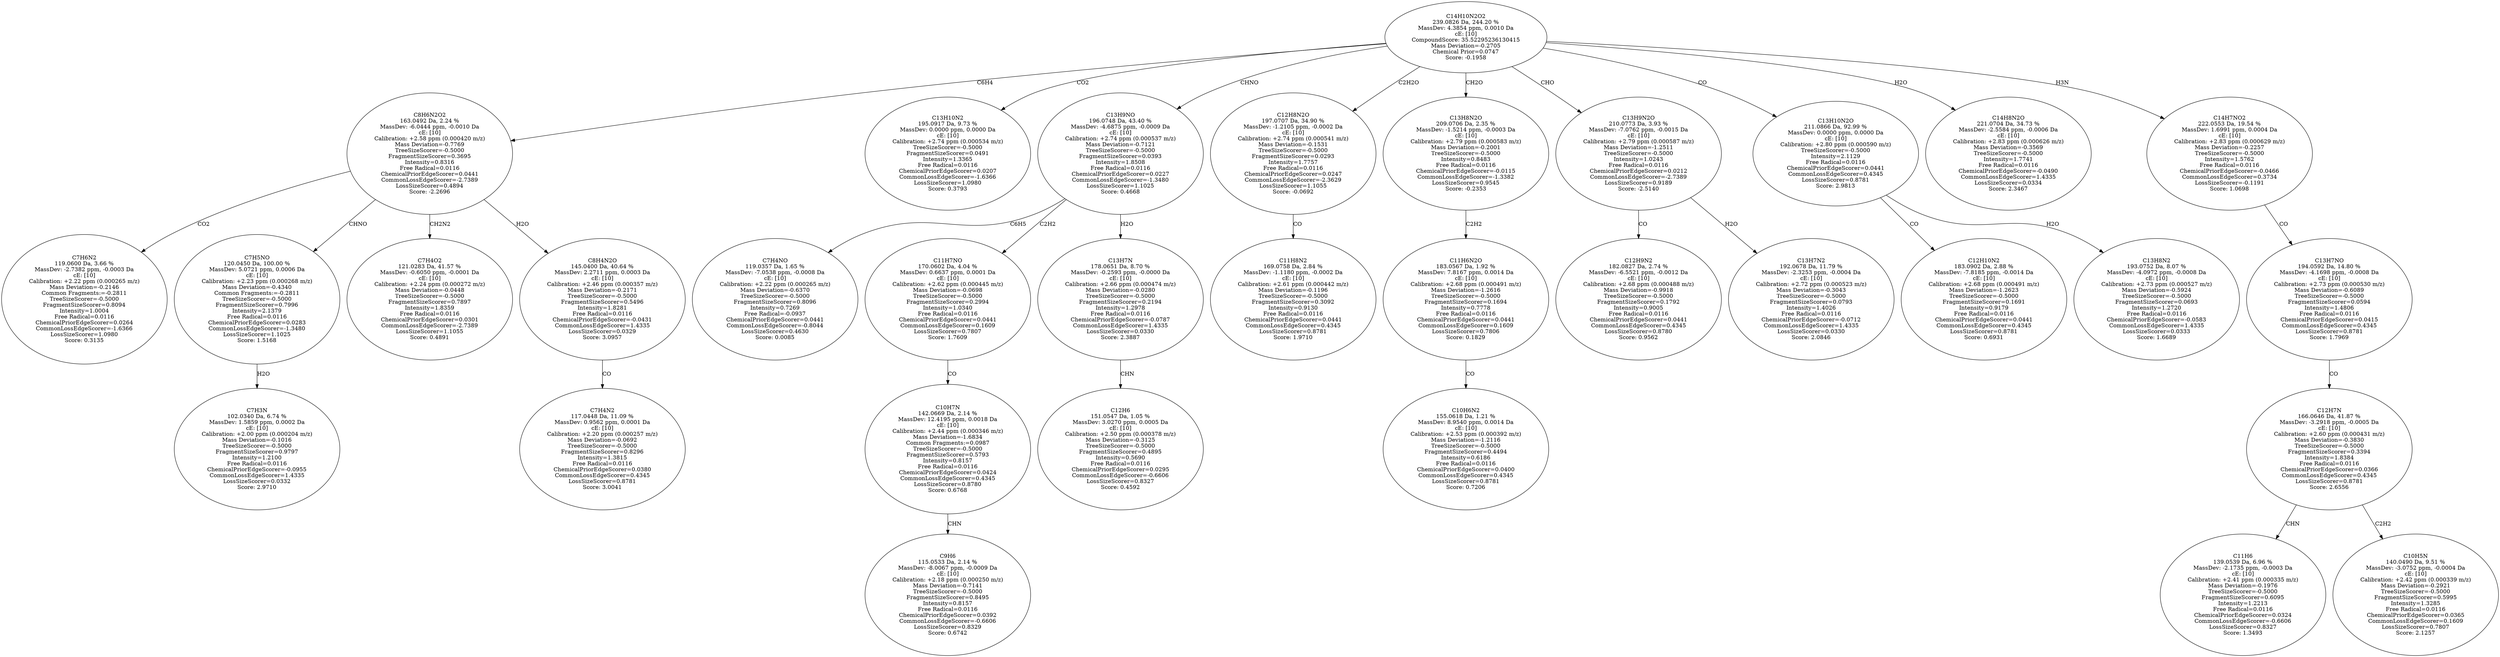 strict digraph {
v1 [label="C7H6N2\n119.0600 Da, 3.66 %\nMassDev: -2.7382 ppm, -0.0003 Da\ncE: [10]\nCalibration: +2.22 ppm (0.000265 m/z)\nMass Deviation=-0.2146\nCommon Fragments:=-0.2811\nTreeSizeScorer=-0.5000\nFragmentSizeScorer=0.8094\nIntensity=1.0004\nFree Radical=0.0116\nChemicalPriorEdgeScorer=0.0264\nCommonLossEdgeScorer=-1.6366\nLossSizeScorer=1.0980\nScore: 0.3135"];
v2 [label="C7H3N\n102.0340 Da, 6.74 %\nMassDev: 1.5859 ppm, 0.0002 Da\ncE: [10]\nCalibration: +2.00 ppm (0.000204 m/z)\nMass Deviation=-0.1016\nTreeSizeScorer=-0.5000\nFragmentSizeScorer=0.9797\nIntensity=1.2100\nFree Radical=0.0116\nChemicalPriorEdgeScorer=-0.0955\nCommonLossEdgeScorer=1.4335\nLossSizeScorer=0.0332\nScore: 2.9710"];
v3 [label="C7H5NO\n120.0450 Da, 100.00 %\nMassDev: 5.0721 ppm, 0.0006 Da\ncE: [10]\nCalibration: +2.23 ppm (0.000268 m/z)\nMass Deviation=-0.4340\nCommon Fragments:=-0.2811\nTreeSizeScorer=-0.5000\nFragmentSizeScorer=0.7996\nIntensity=2.1379\nFree Radical=0.0116\nChemicalPriorEdgeScorer=0.0283\nCommonLossEdgeScorer=-1.3480\nLossSizeScorer=1.1025\nScore: 1.5168"];
v4 [label="C7H4O2\n121.0283 Da, 41.57 %\nMassDev: -0.6050 ppm, -0.0001 Da\ncE: [10]\nCalibration: +2.24 ppm (0.000272 m/z)\nMass Deviation=-0.0448\nTreeSizeScorer=-0.5000\nFragmentSizeScorer=0.7897\nIntensity=1.8359\nFree Radical=0.0116\nChemicalPriorEdgeScorer=0.0301\nCommonLossEdgeScorer=-2.7389\nLossSizeScorer=1.1055\nScore: 0.4891"];
v5 [label="C7H4N2\n117.0448 Da, 11.09 %\nMassDev: 0.9562 ppm, 0.0001 Da\ncE: [10]\nCalibration: +2.20 ppm (0.000257 m/z)\nMass Deviation=-0.0692\nTreeSizeScorer=-0.5000\nFragmentSizeScorer=0.8296\nIntensity=1.3815\nFree Radical=0.0116\nChemicalPriorEdgeScorer=0.0380\nCommonLossEdgeScorer=0.4345\nLossSizeScorer=0.8781\nScore: 3.0041"];
v6 [label="C8H4N2O\n145.0400 Da, 40.64 %\nMassDev: 2.2711 ppm, 0.0003 Da\ncE: [10]\nCalibration: +2.46 ppm (0.000357 m/z)\nMass Deviation=-0.2171\nTreeSizeScorer=-0.5000\nFragmentSizeScorer=0.5496\nIntensity=1.8281\nFree Radical=0.0116\nChemicalPriorEdgeScorer=-0.0431\nCommonLossEdgeScorer=1.4335\nLossSizeScorer=0.0329\nScore: 3.0957"];
v7 [label="C8H6N2O2\n163.0492 Da, 2.24 %\nMassDev: -6.0444 ppm, -0.0010 Da\ncE: [10]\nCalibration: +2.58 ppm (0.000420 m/z)\nMass Deviation=-0.7769\nTreeSizeScorer=-0.5000\nFragmentSizeScorer=0.3695\nIntensity=0.8316\nFree Radical=0.0116\nChemicalPriorEdgeScorer=0.0441\nCommonLossEdgeScorer=-2.7389\nLossSizeScorer=0.4894\nScore: -2.2696"];
v8 [label="C13H10N2\n195.0917 Da, 9.73 %\nMassDev: 0.0000 ppm, 0.0000 Da\ncE: [10]\nCalibration: +2.74 ppm (0.000534 m/z)\nTreeSizeScorer=-0.5000\nFragmentSizeScorer=0.0491\nIntensity=1.3365\nFree Radical=0.0116\nChemicalPriorEdgeScorer=0.0207\nCommonLossEdgeScorer=-1.6366\nLossSizeScorer=1.0980\nScore: 0.3793"];
v9 [label="C7H4NO\n119.0357 Da, 1.65 %\nMassDev: -7.0538 ppm, -0.0008 Da\ncE: [10]\nCalibration: +2.22 ppm (0.000265 m/z)\nMass Deviation=-0.6370\nTreeSizeScorer=-0.5000\nFragmentSizeScorer=0.8096\nIntensity=0.7269\nFree Radical=-0.0937\nChemicalPriorEdgeScorer=0.0441\nCommonLossEdgeScorer=-0.8044\nLossSizeScorer=0.4630\nScore: 0.0085"];
v10 [label="C9H6\n115.0533 Da, 2.14 %\nMassDev: -8.0067 ppm, -0.0009 Da\ncE: [10]\nCalibration: +2.18 ppm (0.000250 m/z)\nMass Deviation=-0.7141\nTreeSizeScorer=-0.5000\nFragmentSizeScorer=0.8495\nIntensity=0.8157\nFree Radical=0.0116\nChemicalPriorEdgeScorer=0.0392\nCommonLossEdgeScorer=-0.6606\nLossSizeScorer=0.8329\nScore: 0.6742"];
v11 [label="C10H7N\n142.0669 Da, 2.14 %\nMassDev: 12.4195 ppm, 0.0018 Da\ncE: [10]\nCalibration: +2.44 ppm (0.000346 m/z)\nMass Deviation=-1.6834\nCommon Fragments:=0.0987\nTreeSizeScorer=-0.5000\nFragmentSizeScorer=0.5793\nIntensity=0.8157\nFree Radical=0.0116\nChemicalPriorEdgeScorer=0.0424\nCommonLossEdgeScorer=0.4345\nLossSizeScorer=0.8780\nScore: 0.6768"];
v12 [label="C11H7NO\n170.0602 Da, 4.04 %\nMassDev: 0.6637 ppm, 0.0001 Da\ncE: [10]\nCalibration: +2.62 ppm (0.000445 m/z)\nMass Deviation=-0.0698\nTreeSizeScorer=-0.5000\nFragmentSizeScorer=0.2994\nIntensity=1.0340\nFree Radical=0.0116\nChemicalPriorEdgeScorer=0.0441\nCommonLossEdgeScorer=0.1609\nLossSizeScorer=0.7807\nScore: 1.7609"];
v13 [label="C12H6\n151.0547 Da, 1.05 %\nMassDev: 3.0270 ppm, 0.0005 Da\ncE: [10]\nCalibration: +2.50 ppm (0.000378 m/z)\nMass Deviation=-0.3125\nTreeSizeScorer=-0.5000\nFragmentSizeScorer=0.4895\nIntensity=0.5690\nFree Radical=0.0116\nChemicalPriorEdgeScorer=0.0295\nCommonLossEdgeScorer=-0.6606\nLossSizeScorer=0.8327\nScore: 0.4592"];
v14 [label="C13H7N\n178.0651 Da, 8.70 %\nMassDev: -0.2593 ppm, -0.0000 Da\ncE: [10]\nCalibration: +2.66 ppm (0.000474 m/z)\nMass Deviation=-0.0280\nTreeSizeScorer=-0.5000\nFragmentSizeScorer=0.2194\nIntensity=1.2978\nFree Radical=0.0116\nChemicalPriorEdgeScorer=-0.0787\nCommonLossEdgeScorer=1.4335\nLossSizeScorer=0.0330\nScore: 2.3887"];
v15 [label="C13H9NO\n196.0748 Da, 43.40 %\nMassDev: -4.6875 ppm, -0.0009 Da\ncE: [10]\nCalibration: +2.74 ppm (0.000537 m/z)\nMass Deviation=-0.7121\nTreeSizeScorer=-0.5000\nFragmentSizeScorer=0.0393\nIntensity=1.8508\nFree Radical=0.0116\nChemicalPriorEdgeScorer=0.0227\nCommonLossEdgeScorer=-1.3480\nLossSizeScorer=1.1025\nScore: 0.4668"];
v16 [label="C11H8N2\n169.0758 Da, 2.84 %\nMassDev: -1.1180 ppm, -0.0002 Da\ncE: [10]\nCalibration: +2.61 ppm (0.000442 m/z)\nMass Deviation=-0.1196\nTreeSizeScorer=-0.5000\nFragmentSizeScorer=0.3092\nIntensity=0.9130\nFree Radical=0.0116\nChemicalPriorEdgeScorer=0.0441\nCommonLossEdgeScorer=0.4345\nLossSizeScorer=0.8781\nScore: 1.9710"];
v17 [label="C12H8N2O\n197.0707 Da, 34.90 %\nMassDev: -1.2105 ppm, -0.0002 Da\ncE: [10]\nCalibration: +2.74 ppm (0.000541 m/z)\nMass Deviation=-0.1531\nTreeSizeScorer=-0.5000\nFragmentSizeScorer=0.0293\nIntensity=1.7757\nFree Radical=0.0116\nChemicalPriorEdgeScorer=0.0247\nCommonLossEdgeScorer=-2.3629\nLossSizeScorer=1.1055\nScore: -0.0692"];
v18 [label="C10H6N2\n155.0618 Da, 1.21 %\nMassDev: 8.9540 ppm, 0.0014 Da\ncE: [10]\nCalibration: +2.53 ppm (0.000392 m/z)\nMass Deviation=-1.2116\nTreeSizeScorer=-0.5000\nFragmentSizeScorer=0.4494\nIntensity=0.6186\nFree Radical=0.0116\nChemicalPriorEdgeScorer=0.0400\nCommonLossEdgeScorer=0.4345\nLossSizeScorer=0.8781\nScore: 0.7206"];
v19 [label="C11H6N2O\n183.0567 Da, 1.92 %\nMassDev: 7.8167 ppm, 0.0014 Da\ncE: [10]\nCalibration: +2.68 ppm (0.000491 m/z)\nMass Deviation=-1.2616\nTreeSizeScorer=-0.5000\nFragmentSizeScorer=0.1694\nIntensity=0.7778\nFree Radical=0.0116\nChemicalPriorEdgeScorer=0.0441\nCommonLossEdgeScorer=0.1609\nLossSizeScorer=0.7806\nScore: 0.1829"];
v20 [label="C13H8N2O\n209.0706 Da, 2.35 %\nMassDev: -1.5214 ppm, -0.0003 Da\ncE: [10]\nCalibration: +2.79 ppm (0.000583 m/z)\nMass Deviation=-0.2001\nTreeSizeScorer=-0.5000\nIntensity=0.8483\nFree Radical=0.0116\nChemicalPriorEdgeScorer=-0.0115\nCommonLossEdgeScorer=-1.3382\nLossSizeScorer=0.9545\nScore: -0.2353"];
v21 [label="C12H9N2\n182.0827 Da, 2.74 %\nMassDev: -6.5521 ppm, -0.0012 Da\ncE: [10]\nCalibration: +2.68 ppm (0.000488 m/z)\nMass Deviation=-0.9918\nTreeSizeScorer=-0.5000\nFragmentSizeScorer=0.1792\nIntensity=0.9005\nFree Radical=0.0116\nChemicalPriorEdgeScorer=0.0441\nCommonLossEdgeScorer=0.4345\nLossSizeScorer=0.8780\nScore: 0.9562"];
v22 [label="C13H7N2\n192.0678 Da, 11.79 %\nMassDev: -2.3253 ppm, -0.0004 Da\ncE: [10]\nCalibration: +2.72 ppm (0.000523 m/z)\nMass Deviation=-0.3043\nTreeSizeScorer=-0.5000\nFragmentSizeScorer=0.0793\nIntensity=1.4026\nFree Radical=0.0116\nChemicalPriorEdgeScorer=-0.0712\nCommonLossEdgeScorer=1.4335\nLossSizeScorer=0.0330\nScore: 2.0846"];
v23 [label="C13H9N2O\n210.0773 Da, 3.93 %\nMassDev: -7.0762 ppm, -0.0015 Da\ncE: [10]\nCalibration: +2.79 ppm (0.000587 m/z)\nMass Deviation=-1.2511\nTreeSizeScorer=-0.5000\nIntensity=1.0243\nFree Radical=0.0116\nChemicalPriorEdgeScorer=0.0212\nCommonLossEdgeScorer=-2.7389\nLossSizeScorer=0.9189\nScore: -2.5140"];
v24 [label="C12H10N2\n183.0902 Da, 2.88 %\nMassDev: -7.8185 ppm, -0.0014 Da\ncE: [10]\nCalibration: +2.68 ppm (0.000491 m/z)\nMass Deviation=-1.2623\nTreeSizeScorer=-0.5000\nFragmentSizeScorer=0.1691\nIntensity=0.9179\nFree Radical=0.0116\nChemicalPriorEdgeScorer=0.0441\nCommonLossEdgeScorer=0.4345\nLossSizeScorer=0.8781\nScore: 0.6931"];
v25 [label="C13H8N2\n193.0752 Da, 8.07 %\nMassDev: -4.0972 ppm, -0.0008 Da\ncE: [10]\nCalibration: +2.73 ppm (0.000527 m/z)\nMass Deviation=-0.5924\nTreeSizeScorer=-0.5000\nFragmentSizeScorer=0.0693\nIntensity=1.2720\nFree Radical=0.0116\nChemicalPriorEdgeScorer=-0.0583\nCommonLossEdgeScorer=1.4335\nLossSizeScorer=0.0333\nScore: 1.6689"];
v26 [label="C13H10N2O\n211.0866 Da, 92.99 %\nMassDev: 0.0000 ppm, 0.0000 Da\ncE: [10]\nCalibration: +2.80 ppm (0.000590 m/z)\nTreeSizeScorer=-0.5000\nIntensity=2.1129\nFree Radical=0.0116\nChemicalPriorEdgeScorer=0.0441\nCommonLossEdgeScorer=0.4345\nLossSizeScorer=0.8781\nScore: 2.9813"];
v27 [label="C14H8N2O\n221.0704 Da, 34.73 %\nMassDev: -2.5584 ppm, -0.0006 Da\ncE: [10]\nCalibration: +2.83 ppm (0.000626 m/z)\nMass Deviation=-0.3569\nTreeSizeScorer=-0.5000\nIntensity=1.7741\nFree Radical=0.0116\nChemicalPriorEdgeScorer=-0.0490\nCommonLossEdgeScorer=1.4335\nLossSizeScorer=0.0334\nScore: 2.3467"];
v28 [label="C11H6\n139.0539 Da, 6.96 %\nMassDev: -2.1735 ppm, -0.0003 Da\ncE: [10]\nCalibration: +2.41 ppm (0.000335 m/z)\nMass Deviation=-0.1976\nTreeSizeScorer=-0.5000\nFragmentSizeScorer=0.6095\nIntensity=1.2213\nFree Radical=0.0116\nChemicalPriorEdgeScorer=0.0324\nCommonLossEdgeScorer=-0.6606\nLossSizeScorer=0.8327\nScore: 1.3493"];
v29 [label="C10H5N\n140.0490 Da, 9.51 %\nMassDev: -3.0752 ppm, -0.0004 Da\ncE: [10]\nCalibration: +2.42 ppm (0.000339 m/z)\nMass Deviation=-0.2921\nTreeSizeScorer=-0.5000\nFragmentSizeScorer=0.5995\nIntensity=1.3285\nFree Radical=0.0116\nChemicalPriorEdgeScorer=0.0365\nCommonLossEdgeScorer=0.1609\nLossSizeScorer=0.7807\nScore: 2.1257"];
v30 [label="C12H7N\n166.0646 Da, 41.87 %\nMassDev: -3.2918 ppm, -0.0005 Da\ncE: [10]\nCalibration: +2.60 ppm (0.000431 m/z)\nMass Deviation=-0.3830\nTreeSizeScorer=-0.5000\nFragmentSizeScorer=0.3394\nIntensity=1.8384\nFree Radical=0.0116\nChemicalPriorEdgeScorer=0.0366\nCommonLossEdgeScorer=0.4345\nLossSizeScorer=0.8781\nScore: 2.6556"];
v31 [label="C13H7NO\n194.0592 Da, 14.80 %\nMassDev: -4.1698 ppm, -0.0008 Da\ncE: [10]\nCalibration: +2.73 ppm (0.000530 m/z)\nMass Deviation=-0.6089\nTreeSizeScorer=-0.5000\nFragmentSizeScorer=0.0594\nIntensity=1.4806\nFree Radical=0.0116\nChemicalPriorEdgeScorer=0.0415\nCommonLossEdgeScorer=0.4345\nLossSizeScorer=0.8781\nScore: 1.7969"];
v32 [label="C14H7NO2\n222.0553 Da, 19.54 %\nMassDev: 1.6991 ppm, 0.0004 Da\ncE: [10]\nCalibration: +2.83 ppm (0.000629 m/z)\nMass Deviation=-0.2257\nTreeSizeScorer=-0.5000\nIntensity=1.5762\nFree Radical=0.0116\nChemicalPriorEdgeScorer=-0.0466\nCommonLossEdgeScorer=0.3734\nLossSizeScorer=-0.1191\nScore: 1.0698"];
v33 [label="C14H10N2O2\n239.0826 Da, 244.20 %\nMassDev: 4.3854 ppm, 0.0010 Da\ncE: [10]\nCompoundScore: 35.52295236130415\nMass Deviation=-0.2705\nChemical Prior=0.0747\nScore: -0.1958"];
v7 -> v1 [label="CO2"];
v3 -> v2 [label="H2O"];
v7 -> v3 [label="CHNO"];
v7 -> v4 [label="CH2N2"];
v6 -> v5 [label="CO"];
v7 -> v6 [label="H2O"];
v33 -> v7 [label="C6H4"];
v33 -> v8 [label="CO2"];
v15 -> v9 [label="C6H5"];
v11 -> v10 [label="CHN"];
v12 -> v11 [label="CO"];
v15 -> v12 [label="C2H2"];
v14 -> v13 [label="CHN"];
v15 -> v14 [label="H2O"];
v33 -> v15 [label="CHNO"];
v17 -> v16 [label="CO"];
v33 -> v17 [label="C2H2O"];
v19 -> v18 [label="CO"];
v20 -> v19 [label="C2H2"];
v33 -> v20 [label="CH2O"];
v23 -> v21 [label="CO"];
v23 -> v22 [label="H2O"];
v33 -> v23 [label="CHO"];
v26 -> v24 [label="CO"];
v26 -> v25 [label="H2O"];
v33 -> v26 [label="CO"];
v33 -> v27 [label="H2O"];
v30 -> v28 [label="CHN"];
v30 -> v29 [label="C2H2"];
v31 -> v30 [label="CO"];
v32 -> v31 [label="CO"];
v33 -> v32 [label="H3N"];
}